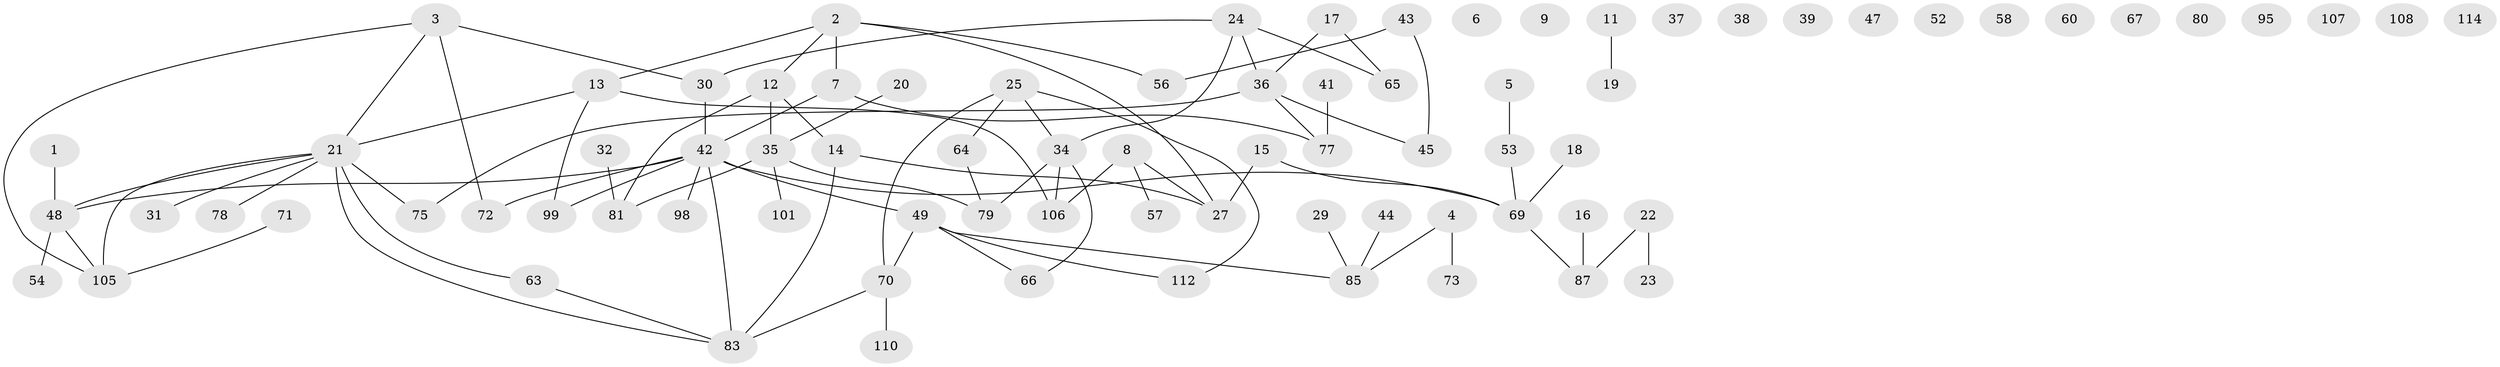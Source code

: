 // Generated by graph-tools (version 1.1) at 2025/23/03/03/25 07:23:29]
// undirected, 80 vertices, 87 edges
graph export_dot {
graph [start="1"]
  node [color=gray90,style=filled];
  1 [super="+10"];
  2 [super="+96"];
  3 [super="+40"];
  4 [super="+94"];
  5 [super="+103"];
  6;
  7;
  8 [super="+59"];
  9;
  11 [super="+82"];
  12 [super="+55"];
  13 [super="+61"];
  14;
  15;
  16;
  17 [super="+28"];
  18 [super="+62"];
  19;
  20;
  21 [super="+26"];
  22 [super="+88"];
  23;
  24 [super="+102"];
  25 [super="+86"];
  27 [super="+33"];
  29 [super="+104"];
  30 [super="+84"];
  31;
  32 [super="+46"];
  34 [super="+109"];
  35 [super="+93"];
  36 [super="+89"];
  37;
  38;
  39;
  41;
  42 [super="+90"];
  43 [super="+68"];
  44;
  45 [super="+50"];
  47;
  48 [super="+51"];
  49 [super="+76"];
  52;
  53;
  54;
  56;
  57;
  58;
  60;
  63;
  64 [super="+100"];
  65;
  66;
  67;
  69 [super="+111"];
  70 [super="+97"];
  71;
  72 [super="+74"];
  73;
  75;
  77 [super="+92"];
  78;
  79;
  80;
  81;
  83 [super="+91"];
  85;
  87;
  95;
  98;
  99;
  101;
  105 [super="+113"];
  106;
  107;
  108;
  110;
  112;
  114;
  1 -- 48;
  2 -- 7;
  2 -- 56;
  2 -- 27;
  2 -- 12;
  2 -- 13;
  3 -- 30;
  3 -- 72;
  3 -- 105;
  3 -- 21;
  4 -- 73;
  4 -- 85;
  5 -- 53;
  7 -- 42;
  7 -- 77;
  8 -- 27;
  8 -- 106;
  8 -- 57;
  11 -- 19;
  12 -- 81;
  12 -- 35;
  12 -- 14;
  13 -- 106;
  13 -- 99;
  13 -- 21;
  14 -- 27;
  14 -- 83;
  15 -- 69;
  15 -- 27;
  16 -- 87;
  17 -- 65;
  17 -- 36;
  18 -- 69;
  20 -- 35;
  21 -- 31;
  21 -- 63;
  21 -- 75;
  21 -- 83;
  21 -- 48;
  21 -- 105;
  21 -- 78;
  22 -- 23;
  22 -- 87;
  24 -- 34;
  24 -- 65;
  24 -- 30;
  24 -- 36;
  25 -- 34;
  25 -- 64;
  25 -- 112;
  25 -- 70;
  29 -- 85;
  30 -- 42;
  32 -- 81;
  34 -- 66;
  34 -- 79;
  34 -- 106;
  35 -- 101;
  35 -- 81;
  35 -- 79;
  36 -- 45;
  36 -- 75;
  36 -- 77;
  41 -- 77;
  42 -- 83;
  42 -- 99;
  42 -- 48;
  42 -- 49;
  42 -- 98;
  42 -- 69;
  42 -- 72;
  43 -- 56;
  43 -- 45;
  44 -- 85;
  48 -- 105;
  48 -- 54;
  49 -- 70;
  49 -- 112;
  49 -- 66;
  49 -- 85;
  53 -- 69;
  63 -- 83;
  64 -- 79;
  69 -- 87;
  70 -- 110;
  70 -- 83;
  71 -- 105;
}
